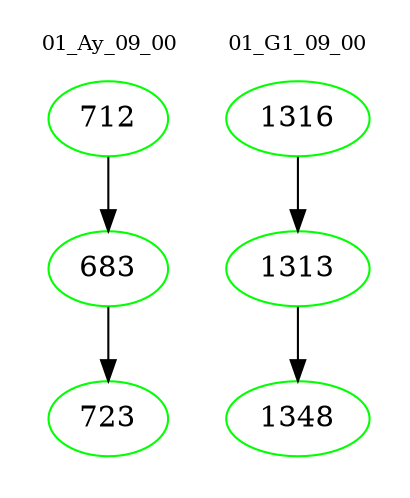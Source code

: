 digraph{
subgraph cluster_0 {
color = white
label = "01_Ay_09_00";
fontsize=10;
T0_712 [label="712", color="green"]
T0_712 -> T0_683 [color="black"]
T0_683 [label="683", color="green"]
T0_683 -> T0_723 [color="black"]
T0_723 [label="723", color="green"]
}
subgraph cluster_1 {
color = white
label = "01_G1_09_00";
fontsize=10;
T1_1316 [label="1316", color="green"]
T1_1316 -> T1_1313 [color="black"]
T1_1313 [label="1313", color="green"]
T1_1313 -> T1_1348 [color="black"]
T1_1348 [label="1348", color="green"]
}
}

